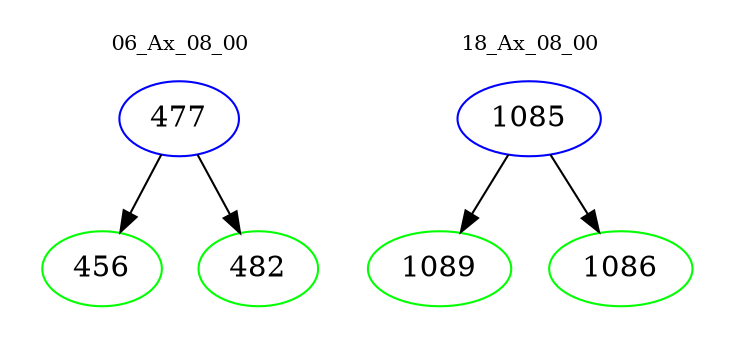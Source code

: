 digraph{
subgraph cluster_0 {
color = white
label = "06_Ax_08_00";
fontsize=10;
T0_477 [label="477", color="blue"]
T0_477 -> T0_456 [color="black"]
T0_456 [label="456", color="green"]
T0_477 -> T0_482 [color="black"]
T0_482 [label="482", color="green"]
}
subgraph cluster_1 {
color = white
label = "18_Ax_08_00";
fontsize=10;
T1_1085 [label="1085", color="blue"]
T1_1085 -> T1_1089 [color="black"]
T1_1089 [label="1089", color="green"]
T1_1085 -> T1_1086 [color="black"]
T1_1086 [label="1086", color="green"]
}
}
